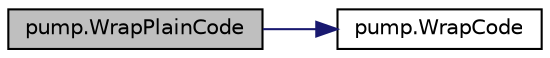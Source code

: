 digraph "pump.WrapPlainCode"
{
  edge [fontname="Helvetica",fontsize="10",labelfontname="Helvetica",labelfontsize="10"];
  node [fontname="Helvetica",fontsize="10",shape=record];
  rankdir="LR";
  Node397 [label="pump.WrapPlainCode",height=0.2,width=0.4,color="black", fillcolor="grey75", style="filled", fontcolor="black"];
  Node397 -> Node398 [color="midnightblue",fontsize="10",style="solid",fontname="Helvetica"];
  Node398 [label="pump.WrapCode",height=0.2,width=0.4,color="black", fillcolor="white", style="filled",URL="$df/d92/namespacepump.html#a42502545a37fcd4513a0a7ac8ef3c0eb"];
}
